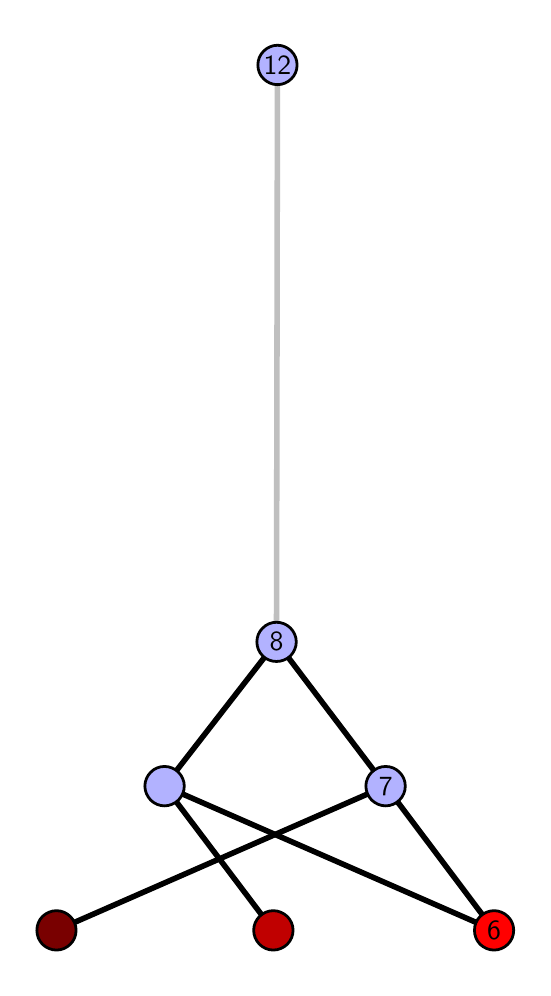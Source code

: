 \begingroup%
\makeatletter%
\begin{pgfpicture}%
\pgfpathrectangle{\pgfpointorigin}{\pgfqpoint{2.476in}{4.7in}}%
\pgfusepath{use as bounding box, clip}%
\begin{pgfscope}%
\pgfsetbuttcap%
\pgfsetmiterjoin%
\definecolor{currentfill}{rgb}{1.0,1.0,1.0}%
\pgfsetfillcolor{currentfill}%
\pgfsetlinewidth{0.0pt}%
\definecolor{currentstroke}{rgb}{1.0,1.0,1.0}%
\pgfsetstrokecolor{currentstroke}%
\pgfsetdash{}{0pt}%
\pgfpathmoveto{\pgfqpoint{0.0in}{0.0in}}%
\pgfpathlineto{\pgfqpoint{2.476in}{0.0in}}%
\pgfpathlineto{\pgfqpoint{2.476in}{4.7in}}%
\pgfpathlineto{\pgfqpoint{0.0in}{4.7in}}%
\pgfpathlineto{\pgfqpoint{0.0in}{0.0in}}%
\pgfpathclose%
\pgfusepath{fill}%
\end{pgfscope}%
\begin{pgfscope}%
\pgfsetbuttcap%
\pgfsetmiterjoin%
\definecolor{currentfill}{rgb}{1.0,1.0,1.0}%
\pgfsetfillcolor{currentfill}%
\pgfsetlinewidth{0.0pt}%
\definecolor{currentstroke}{rgb}{0.0,0.0,0.0}%
\pgfsetstrokecolor{currentstroke}%
\pgfsetstrokeopacity{0.0}%
\pgfsetdash{}{0pt}%
\pgfpathmoveto{\pgfqpoint{0.1in}{0.1in}}%
\pgfpathlineto{\pgfqpoint{2.376in}{0.1in}}%
\pgfpathlineto{\pgfqpoint{2.376in}{4.6in}}%
\pgfpathlineto{\pgfqpoint{0.1in}{4.6in}}%
\pgfpathlineto{\pgfqpoint{0.1in}{0.1in}}%
\pgfpathclose%
\pgfusepath{fill}%
\end{pgfscope}%
\begin{pgfscope}%
\pgfpathrectangle{\pgfqpoint{0.1in}{0.1in}}{\pgfqpoint{2.276in}{4.5in}}%
\pgfusepath{clip}%
\pgfsetrectcap%
\pgfsetroundjoin%
\pgfsetlinewidth{2.007pt}%
\definecolor{currentstroke}{rgb}{0.0,0.0,0.0}%
\pgfsetstrokecolor{currentstroke}%
\pgfsetdash{}{0pt}%
\pgfpathmoveto{\pgfqpoint{2.332in}{0.187in}}%
\pgfpathlineto{\pgfqpoint{0.684in}{0.908in}}%
\pgfusepath{stroke}%
\end{pgfscope}%
\begin{pgfscope}%
\pgfpathrectangle{\pgfqpoint{0.1in}{0.1in}}{\pgfqpoint{2.276in}{4.5in}}%
\pgfusepath{clip}%
\pgfsetrectcap%
\pgfsetroundjoin%
\pgfsetlinewidth{2.007pt}%
\definecolor{currentstroke}{rgb}{0.0,0.0,0.0}%
\pgfsetstrokecolor{currentstroke}%
\pgfsetdash{}{0pt}%
\pgfpathmoveto{\pgfqpoint{2.332in}{0.187in}}%
\pgfpathlineto{\pgfqpoint{1.79in}{0.908in}}%
\pgfusepath{stroke}%
\end{pgfscope}%
\begin{pgfscope}%
\pgfpathrectangle{\pgfqpoint{0.1in}{0.1in}}{\pgfqpoint{2.276in}{4.5in}}%
\pgfusepath{clip}%
\pgfsetrectcap%
\pgfsetroundjoin%
\pgfsetlinewidth{2.007pt}%
\definecolor{currentstroke}{rgb}{0.0,0.0,0.0}%
\pgfsetstrokecolor{currentstroke}%
\pgfsetdash{}{0pt}%
\pgfpathmoveto{\pgfqpoint{1.228in}{0.187in}}%
\pgfpathlineto{\pgfqpoint{0.684in}{0.908in}}%
\pgfusepath{stroke}%
\end{pgfscope}%
\begin{pgfscope}%
\pgfpathrectangle{\pgfqpoint{0.1in}{0.1in}}{\pgfqpoint{2.276in}{4.5in}}%
\pgfusepath{clip}%
\pgfsetrectcap%
\pgfsetroundjoin%
\pgfsetlinewidth{2.007pt}%
\definecolor{currentstroke}{rgb}{0.0,0.0,0.0}%
\pgfsetstrokecolor{currentstroke}%
\pgfsetdash{}{0pt}%
\pgfpathmoveto{\pgfqpoint{0.144in}{0.187in}}%
\pgfpathlineto{\pgfqpoint{1.79in}{0.908in}}%
\pgfusepath{stroke}%
\end{pgfscope}%
\begin{pgfscope}%
\pgfpathrectangle{\pgfqpoint{0.1in}{0.1in}}{\pgfqpoint{2.276in}{4.5in}}%
\pgfusepath{clip}%
\pgfsetrectcap%
\pgfsetroundjoin%
\pgfsetlinewidth{2.007pt}%
\definecolor{currentstroke}{rgb}{0.0,0.0,0.0}%
\pgfsetstrokecolor{currentstroke}%
\pgfsetdash{}{0pt}%
\pgfpathmoveto{\pgfqpoint{0.684in}{0.908in}}%
\pgfpathlineto{\pgfqpoint{1.244in}{1.629in}}%
\pgfusepath{stroke}%
\end{pgfscope}%
\begin{pgfscope}%
\pgfpathrectangle{\pgfqpoint{0.1in}{0.1in}}{\pgfqpoint{2.276in}{4.5in}}%
\pgfusepath{clip}%
\pgfsetrectcap%
\pgfsetroundjoin%
\pgfsetlinewidth{2.007pt}%
\definecolor{currentstroke}{rgb}{0.0,0.0,0.0}%
\pgfsetstrokecolor{currentstroke}%
\pgfsetdash{}{0pt}%
\pgfpathmoveto{\pgfqpoint{1.79in}{0.908in}}%
\pgfpathlineto{\pgfqpoint{1.244in}{1.629in}}%
\pgfusepath{stroke}%
\end{pgfscope}%
\begin{pgfscope}%
\pgfpathrectangle{\pgfqpoint{0.1in}{0.1in}}{\pgfqpoint{2.276in}{4.5in}}%
\pgfusepath{clip}%
\pgfsetrectcap%
\pgfsetroundjoin%
\pgfsetlinewidth{2.007pt}%
\definecolor{currentstroke}{rgb}{0.75,0.75,0.75}%
\pgfsetstrokecolor{currentstroke}%
\pgfsetdash{}{0pt}%
\pgfpathmoveto{\pgfqpoint{1.244in}{1.629in}}%
\pgfpathlineto{\pgfqpoint{1.249in}{4.513in}}%
\pgfusepath{stroke}%
\end{pgfscope}%
\begin{pgfscope}%
\pgfsetbuttcap%
\pgfsetroundjoin%
\definecolor{currentfill}{rgb}{0.7,0.7,1.0}%
\pgfsetfillcolor{currentfill}%
\pgfsetlinewidth{1.004pt}%
\definecolor{currentstroke}{rgb}{0.0,0.0,0.0}%
\pgfsetstrokecolor{currentstroke}%
\pgfsetdash{}{0pt}%
\pgfpathmoveto{\pgfqpoint{0.684in}{0.809in}}%
\pgfpathcurveto{\pgfqpoint{0.71in}{0.809in}}{\pgfqpoint{0.735in}{0.82in}}{\pgfqpoint{0.754in}{0.838in}}%
\pgfpathcurveto{\pgfqpoint{0.772in}{0.857in}}{\pgfqpoint{0.783in}{0.882in}}{\pgfqpoint{0.783in}{0.908in}}%
\pgfpathcurveto{\pgfqpoint{0.783in}{0.934in}}{\pgfqpoint{0.772in}{0.959in}}{\pgfqpoint{0.754in}{0.977in}}%
\pgfpathcurveto{\pgfqpoint{0.735in}{0.996in}}{\pgfqpoint{0.71in}{1.006in}}{\pgfqpoint{0.684in}{1.006in}}%
\pgfpathcurveto{\pgfqpoint{0.658in}{1.006in}}{\pgfqpoint{0.633in}{0.996in}}{\pgfqpoint{0.615in}{0.977in}}%
\pgfpathcurveto{\pgfqpoint{0.597in}{0.959in}}{\pgfqpoint{0.586in}{0.934in}}{\pgfqpoint{0.586in}{0.908in}}%
\pgfpathcurveto{\pgfqpoint{0.586in}{0.882in}}{\pgfqpoint{0.597in}{0.857in}}{\pgfqpoint{0.615in}{0.838in}}%
\pgfpathcurveto{\pgfqpoint{0.633in}{0.82in}}{\pgfqpoint{0.658in}{0.809in}}{\pgfqpoint{0.684in}{0.809in}}%
\pgfpathlineto{\pgfqpoint{0.684in}{0.809in}}%
\pgfpathclose%
\pgfusepath{stroke,fill}%
\end{pgfscope}%
\begin{pgfscope}%
\pgfsetbuttcap%
\pgfsetroundjoin%
\definecolor{currentfill}{rgb}{0.7,0.7,1.0}%
\pgfsetfillcolor{currentfill}%
\pgfsetlinewidth{1.004pt}%
\definecolor{currentstroke}{rgb}{0.0,0.0,0.0}%
\pgfsetstrokecolor{currentstroke}%
\pgfsetdash{}{0pt}%
\pgfpathmoveto{\pgfqpoint{1.79in}{0.809in}}%
\pgfpathcurveto{\pgfqpoint{1.816in}{0.809in}}{\pgfqpoint{1.841in}{0.82in}}{\pgfqpoint{1.859in}{0.838in}}%
\pgfpathcurveto{\pgfqpoint{1.878in}{0.857in}}{\pgfqpoint{1.888in}{0.882in}}{\pgfqpoint{1.888in}{0.908in}}%
\pgfpathcurveto{\pgfqpoint{1.888in}{0.934in}}{\pgfqpoint{1.878in}{0.959in}}{\pgfqpoint{1.859in}{0.977in}}%
\pgfpathcurveto{\pgfqpoint{1.841in}{0.996in}}{\pgfqpoint{1.816in}{1.006in}}{\pgfqpoint{1.79in}{1.006in}}%
\pgfpathcurveto{\pgfqpoint{1.764in}{1.006in}}{\pgfqpoint{1.739in}{0.996in}}{\pgfqpoint{1.72in}{0.977in}}%
\pgfpathcurveto{\pgfqpoint{1.702in}{0.959in}}{\pgfqpoint{1.691in}{0.934in}}{\pgfqpoint{1.691in}{0.908in}}%
\pgfpathcurveto{\pgfqpoint{1.691in}{0.882in}}{\pgfqpoint{1.702in}{0.857in}}{\pgfqpoint{1.72in}{0.838in}}%
\pgfpathcurveto{\pgfqpoint{1.739in}{0.82in}}{\pgfqpoint{1.764in}{0.809in}}{\pgfqpoint{1.79in}{0.809in}}%
\pgfpathlineto{\pgfqpoint{1.79in}{0.809in}}%
\pgfpathclose%
\pgfusepath{stroke,fill}%
\end{pgfscope}%
\begin{pgfscope}%
\pgfsetbuttcap%
\pgfsetroundjoin%
\definecolor{currentfill}{rgb}{0.7,0.7,1.0}%
\pgfsetfillcolor{currentfill}%
\pgfsetlinewidth{1.004pt}%
\definecolor{currentstroke}{rgb}{0.0,0.0,0.0}%
\pgfsetstrokecolor{currentstroke}%
\pgfsetdash{}{0pt}%
\pgfpathmoveto{\pgfqpoint{1.244in}{1.531in}}%
\pgfpathcurveto{\pgfqpoint{1.27in}{1.531in}}{\pgfqpoint{1.295in}{1.541in}}{\pgfqpoint{1.314in}{1.559in}}%
\pgfpathcurveto{\pgfqpoint{1.332in}{1.578in}}{\pgfqpoint{1.343in}{1.603in}}{\pgfqpoint{1.343in}{1.629in}}%
\pgfpathcurveto{\pgfqpoint{1.343in}{1.655in}}{\pgfqpoint{1.332in}{1.68in}}{\pgfqpoint{1.314in}{1.698in}}%
\pgfpathcurveto{\pgfqpoint{1.295in}{1.717in}}{\pgfqpoint{1.27in}{1.727in}}{\pgfqpoint{1.244in}{1.727in}}%
\pgfpathcurveto{\pgfqpoint{1.218in}{1.727in}}{\pgfqpoint{1.193in}{1.717in}}{\pgfqpoint{1.175in}{1.698in}}%
\pgfpathcurveto{\pgfqpoint{1.156in}{1.68in}}{\pgfqpoint{1.146in}{1.655in}}{\pgfqpoint{1.146in}{1.629in}}%
\pgfpathcurveto{\pgfqpoint{1.146in}{1.603in}}{\pgfqpoint{1.156in}{1.578in}}{\pgfqpoint{1.175in}{1.559in}}%
\pgfpathcurveto{\pgfqpoint{1.193in}{1.541in}}{\pgfqpoint{1.218in}{1.531in}}{\pgfqpoint{1.244in}{1.531in}}%
\pgfpathlineto{\pgfqpoint{1.244in}{1.531in}}%
\pgfpathclose%
\pgfusepath{stroke,fill}%
\end{pgfscope}%
\begin{pgfscope}%
\pgfsetbuttcap%
\pgfsetroundjoin%
\definecolor{currentfill}{rgb}{0.7,0.7,1.0}%
\pgfsetfillcolor{currentfill}%
\pgfsetlinewidth{1.004pt}%
\definecolor{currentstroke}{rgb}{0.0,0.0,0.0}%
\pgfsetstrokecolor{currentstroke}%
\pgfsetdash{}{0pt}%
\pgfpathmoveto{\pgfqpoint{1.249in}{4.415in}}%
\pgfpathcurveto{\pgfqpoint{1.275in}{4.415in}}{\pgfqpoint{1.3in}{4.426in}}{\pgfqpoint{1.318in}{4.444in}}%
\pgfpathcurveto{\pgfqpoint{1.337in}{4.462in}}{\pgfqpoint{1.347in}{4.487in}}{\pgfqpoint{1.347in}{4.513in}}%
\pgfpathcurveto{\pgfqpoint{1.347in}{4.54in}}{\pgfqpoint{1.337in}{4.564in}}{\pgfqpoint{1.318in}{4.583in}}%
\pgfpathcurveto{\pgfqpoint{1.3in}{4.601in}}{\pgfqpoint{1.275in}{4.612in}}{\pgfqpoint{1.249in}{4.612in}}%
\pgfpathcurveto{\pgfqpoint{1.223in}{4.612in}}{\pgfqpoint{1.198in}{4.601in}}{\pgfqpoint{1.18in}{4.583in}}%
\pgfpathcurveto{\pgfqpoint{1.161in}{4.564in}}{\pgfqpoint{1.151in}{4.54in}}{\pgfqpoint{1.151in}{4.513in}}%
\pgfpathcurveto{\pgfqpoint{1.151in}{4.487in}}{\pgfqpoint{1.161in}{4.462in}}{\pgfqpoint{1.18in}{4.444in}}%
\pgfpathcurveto{\pgfqpoint{1.198in}{4.426in}}{\pgfqpoint{1.223in}{4.415in}}{\pgfqpoint{1.249in}{4.415in}}%
\pgfpathlineto{\pgfqpoint{1.249in}{4.415in}}%
\pgfpathclose%
\pgfusepath{stroke,fill}%
\end{pgfscope}%
\begin{pgfscope}%
\pgfsetbuttcap%
\pgfsetroundjoin%
\definecolor{currentfill}{rgb}{0.476,0.0,0.0}%
\pgfsetfillcolor{currentfill}%
\pgfsetlinewidth{1.004pt}%
\definecolor{currentstroke}{rgb}{0.0,0.0,0.0}%
\pgfsetstrokecolor{currentstroke}%
\pgfsetdash{}{0pt}%
\pgfpathmoveto{\pgfqpoint{0.144in}{0.088in}}%
\pgfpathcurveto{\pgfqpoint{0.17in}{0.088in}}{\pgfqpoint{0.195in}{0.099in}}{\pgfqpoint{0.213in}{0.117in}}%
\pgfpathcurveto{\pgfqpoint{0.232in}{0.136in}}{\pgfqpoint{0.242in}{0.16in}}{\pgfqpoint{0.242in}{0.187in}}%
\pgfpathcurveto{\pgfqpoint{0.242in}{0.213in}}{\pgfqpoint{0.232in}{0.238in}}{\pgfqpoint{0.213in}{0.256in}}%
\pgfpathcurveto{\pgfqpoint{0.195in}{0.274in}}{\pgfqpoint{0.17in}{0.285in}}{\pgfqpoint{0.144in}{0.285in}}%
\pgfpathcurveto{\pgfqpoint{0.118in}{0.285in}}{\pgfqpoint{0.093in}{0.274in}}{\pgfqpoint{0.074in}{0.256in}}%
\pgfpathcurveto{\pgfqpoint{0.056in}{0.238in}}{\pgfqpoint{0.046in}{0.213in}}{\pgfqpoint{0.046in}{0.187in}}%
\pgfpathcurveto{\pgfqpoint{0.046in}{0.16in}}{\pgfqpoint{0.056in}{0.136in}}{\pgfqpoint{0.074in}{0.117in}}%
\pgfpathcurveto{\pgfqpoint{0.093in}{0.099in}}{\pgfqpoint{0.118in}{0.088in}}{\pgfqpoint{0.144in}{0.088in}}%
\pgfpathlineto{\pgfqpoint{0.144in}{0.088in}}%
\pgfpathclose%
\pgfusepath{stroke,fill}%
\end{pgfscope}%
\begin{pgfscope}%
\pgfsetbuttcap%
\pgfsetroundjoin%
\definecolor{currentfill}{rgb}{0.752,0.0,0.0}%
\pgfsetfillcolor{currentfill}%
\pgfsetlinewidth{1.004pt}%
\definecolor{currentstroke}{rgb}{0.0,0.0,0.0}%
\pgfsetstrokecolor{currentstroke}%
\pgfsetdash{}{0pt}%
\pgfpathmoveto{\pgfqpoint{1.228in}{0.088in}}%
\pgfpathcurveto{\pgfqpoint{1.254in}{0.088in}}{\pgfqpoint{1.279in}{0.099in}}{\pgfqpoint{1.298in}{0.117in}}%
\pgfpathcurveto{\pgfqpoint{1.316in}{0.136in}}{\pgfqpoint{1.327in}{0.16in}}{\pgfqpoint{1.327in}{0.187in}}%
\pgfpathcurveto{\pgfqpoint{1.327in}{0.213in}}{\pgfqpoint{1.316in}{0.238in}}{\pgfqpoint{1.298in}{0.256in}}%
\pgfpathcurveto{\pgfqpoint{1.279in}{0.274in}}{\pgfqpoint{1.254in}{0.285in}}{\pgfqpoint{1.228in}{0.285in}}%
\pgfpathcurveto{\pgfqpoint{1.202in}{0.285in}}{\pgfqpoint{1.177in}{0.274in}}{\pgfqpoint{1.159in}{0.256in}}%
\pgfpathcurveto{\pgfqpoint{1.141in}{0.238in}}{\pgfqpoint{1.13in}{0.213in}}{\pgfqpoint{1.13in}{0.187in}}%
\pgfpathcurveto{\pgfqpoint{1.13in}{0.16in}}{\pgfqpoint{1.141in}{0.136in}}{\pgfqpoint{1.159in}{0.117in}}%
\pgfpathcurveto{\pgfqpoint{1.177in}{0.099in}}{\pgfqpoint{1.202in}{0.088in}}{\pgfqpoint{1.228in}{0.088in}}%
\pgfpathlineto{\pgfqpoint{1.228in}{0.088in}}%
\pgfpathclose%
\pgfusepath{stroke,fill}%
\end{pgfscope}%
\begin{pgfscope}%
\pgfsetbuttcap%
\pgfsetroundjoin%
\definecolor{currentfill}{rgb}{1.0,0.0,0.0}%
\pgfsetfillcolor{currentfill}%
\pgfsetlinewidth{1.004pt}%
\definecolor{currentstroke}{rgb}{0.0,0.0,0.0}%
\pgfsetstrokecolor{currentstroke}%
\pgfsetdash{}{0pt}%
\pgfpathmoveto{\pgfqpoint{2.332in}{0.088in}}%
\pgfpathcurveto{\pgfqpoint{2.358in}{0.088in}}{\pgfqpoint{2.383in}{0.099in}}{\pgfqpoint{2.401in}{0.117in}}%
\pgfpathcurveto{\pgfqpoint{2.42in}{0.136in}}{\pgfqpoint{2.43in}{0.16in}}{\pgfqpoint{2.43in}{0.187in}}%
\pgfpathcurveto{\pgfqpoint{2.43in}{0.213in}}{\pgfqpoint{2.42in}{0.238in}}{\pgfqpoint{2.401in}{0.256in}}%
\pgfpathcurveto{\pgfqpoint{2.383in}{0.274in}}{\pgfqpoint{2.358in}{0.285in}}{\pgfqpoint{2.332in}{0.285in}}%
\pgfpathcurveto{\pgfqpoint{2.306in}{0.285in}}{\pgfqpoint{2.281in}{0.274in}}{\pgfqpoint{2.262in}{0.256in}}%
\pgfpathcurveto{\pgfqpoint{2.244in}{0.238in}}{\pgfqpoint{2.234in}{0.213in}}{\pgfqpoint{2.234in}{0.187in}}%
\pgfpathcurveto{\pgfqpoint{2.234in}{0.16in}}{\pgfqpoint{2.244in}{0.136in}}{\pgfqpoint{2.262in}{0.117in}}%
\pgfpathcurveto{\pgfqpoint{2.281in}{0.099in}}{\pgfqpoint{2.306in}{0.088in}}{\pgfqpoint{2.332in}{0.088in}}%
\pgfpathlineto{\pgfqpoint{2.332in}{0.088in}}%
\pgfpathclose%
\pgfusepath{stroke,fill}%
\end{pgfscope}%
\begin{pgfscope}%
\definecolor{textcolor}{rgb}{0.0,0.0,0.0}%
\pgfsetstrokecolor{textcolor}%
\pgfsetfillcolor{textcolor}%
\pgftext[x=2.332in,y=0.187in,,]{\color{textcolor}\sffamily\fontsize{10.0}{12.0}\selectfont 6}%
\end{pgfscope}%
\begin{pgfscope}%
\definecolor{textcolor}{rgb}{0.0,0.0,0.0}%
\pgfsetstrokecolor{textcolor}%
\pgfsetfillcolor{textcolor}%
\pgftext[x=1.79in,y=0.908in,,]{\color{textcolor}\sffamily\fontsize{10.0}{12.0}\selectfont 7}%
\end{pgfscope}%
\begin{pgfscope}%
\definecolor{textcolor}{rgb}{0.0,0.0,0.0}%
\pgfsetstrokecolor{textcolor}%
\pgfsetfillcolor{textcolor}%
\pgftext[x=1.244in,y=1.629in,,]{\color{textcolor}\sffamily\fontsize{10.0}{12.0}\selectfont 8}%
\end{pgfscope}%
\begin{pgfscope}%
\definecolor{textcolor}{rgb}{0.0,0.0,0.0}%
\pgfsetstrokecolor{textcolor}%
\pgfsetfillcolor{textcolor}%
\pgftext[x=1.249in,y=4.513in,,]{\color{textcolor}\sffamily\fontsize{10.0}{12.0}\selectfont 12}%
\end{pgfscope}%
\end{pgfpicture}%
\makeatother%
\endgroup%
